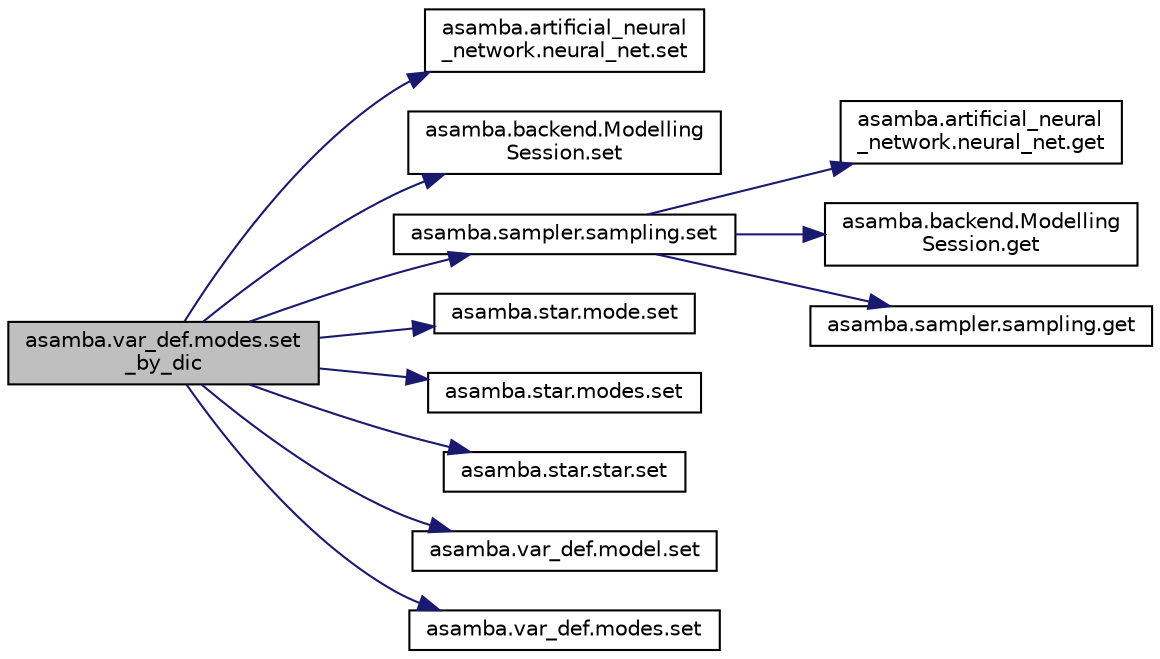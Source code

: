 digraph "asamba.var_def.modes.set_by_dic"
{
  edge [fontname="Helvetica",fontsize="10",labelfontname="Helvetica",labelfontsize="10"];
  node [fontname="Helvetica",fontsize="10",shape=record];
  rankdir="LR";
  Node5 [label="asamba.var_def.modes.set\l_by_dic",height=0.2,width=0.4,color="black", fillcolor="grey75", style="filled", fontcolor="black"];
  Node5 -> Node6 [color="midnightblue",fontsize="10",style="solid",fontname="Helvetica"];
  Node6 [label="asamba.artificial_neural\l_network.neural_net.set",height=0.2,width=0.4,color="black", fillcolor="white", style="filled",URL="$classasamba_1_1artificial__neural__network_1_1neural__net.html#afb2a64a48856eb07e4f48a3645d30843",tooltip="Setter. "];
  Node5 -> Node7 [color="midnightblue",fontsize="10",style="solid",fontname="Helvetica"];
  Node7 [label="asamba.backend.Modelling\lSession.set",height=0.2,width=0.4,color="black", fillcolor="white", style="filled",URL="$classasamba_1_1backend_1_1_modelling_session.html#a83549fd610225e6edea77914b0f65f30"];
  Node5 -> Node8 [color="midnightblue",fontsize="10",style="solid",fontname="Helvetica"];
  Node8 [label="asamba.sampler.sampling.set",height=0.2,width=0.4,color="black", fillcolor="white", style="filled",URL="$classasamba_1_1sampler_1_1sampling.html#a682af8a360751e2fb6dd215fe571ea43",tooltip="Setter. "];
  Node8 -> Node9 [color="midnightblue",fontsize="10",style="solid",fontname="Helvetica"];
  Node9 [label="asamba.artificial_neural\l_network.neural_net.get",height=0.2,width=0.4,color="black", fillcolor="white", style="filled",URL="$classasamba_1_1artificial__neural__network_1_1neural__net.html#ad916fe73e8028f451fadbdb0436da70e",tooltip="Getter. "];
  Node8 -> Node10 [color="midnightblue",fontsize="10",style="solid",fontname="Helvetica"];
  Node10 [label="asamba.backend.Modelling\lSession.get",height=0.2,width=0.4,color="black", fillcolor="white", style="filled",URL="$classasamba_1_1backend_1_1_modelling_session.html#a32588cc6e0b3869d3d5ef688953599d2"];
  Node8 -> Node11 [color="midnightblue",fontsize="10",style="solid",fontname="Helvetica"];
  Node11 [label="asamba.sampler.sampling.get",height=0.2,width=0.4,color="black", fillcolor="white", style="filled",URL="$classasamba_1_1sampler_1_1sampling.html#a9e11f6bf4371b3dbe372dcc75c47ad3a",tooltip="Getter. "];
  Node5 -> Node12 [color="midnightblue",fontsize="10",style="solid",fontname="Helvetica"];
  Node12 [label="asamba.star.mode.set",height=0.2,width=0.4,color="black", fillcolor="white", style="filled",URL="$classasamba_1_1star_1_1mode.html#acd7157d9ec303f09579e24ba7d2638cc",tooltip="Setter. "];
  Node5 -> Node13 [color="midnightblue",fontsize="10",style="solid",fontname="Helvetica"];
  Node13 [label="asamba.star.modes.set",height=0.2,width=0.4,color="black", fillcolor="white", style="filled",URL="$classasamba_1_1star_1_1modes.html#a86f1dd21b0af24cc60d521fbeb391ef8",tooltip="Setter. "];
  Node5 -> Node14 [color="midnightblue",fontsize="10",style="solid",fontname="Helvetica"];
  Node14 [label="asamba.star.star.set",height=0.2,width=0.4,color="black", fillcolor="white", style="filled",URL="$classasamba_1_1star_1_1star.html#af0cfdd4049f081617d13919decddc5af",tooltip="Setter. "];
  Node5 -> Node15 [color="midnightblue",fontsize="10",style="solid",fontname="Helvetica"];
  Node15 [label="asamba.var_def.model.set",height=0.2,width=0.4,color="black", fillcolor="white", style="filled",URL="$classasamba_1_1var__def_1_1model.html#adf918a64e584736b39e108f4c705d413"];
  Node5 -> Node16 [color="midnightblue",fontsize="10",style="solid",fontname="Helvetica"];
  Node16 [label="asamba.var_def.modes.set",height=0.2,width=0.4,color="black", fillcolor="white", style="filled",URL="$classasamba_1_1var__def_1_1modes.html#a68e3175f54a123a371a9e5345b2cfe6e"];
}
